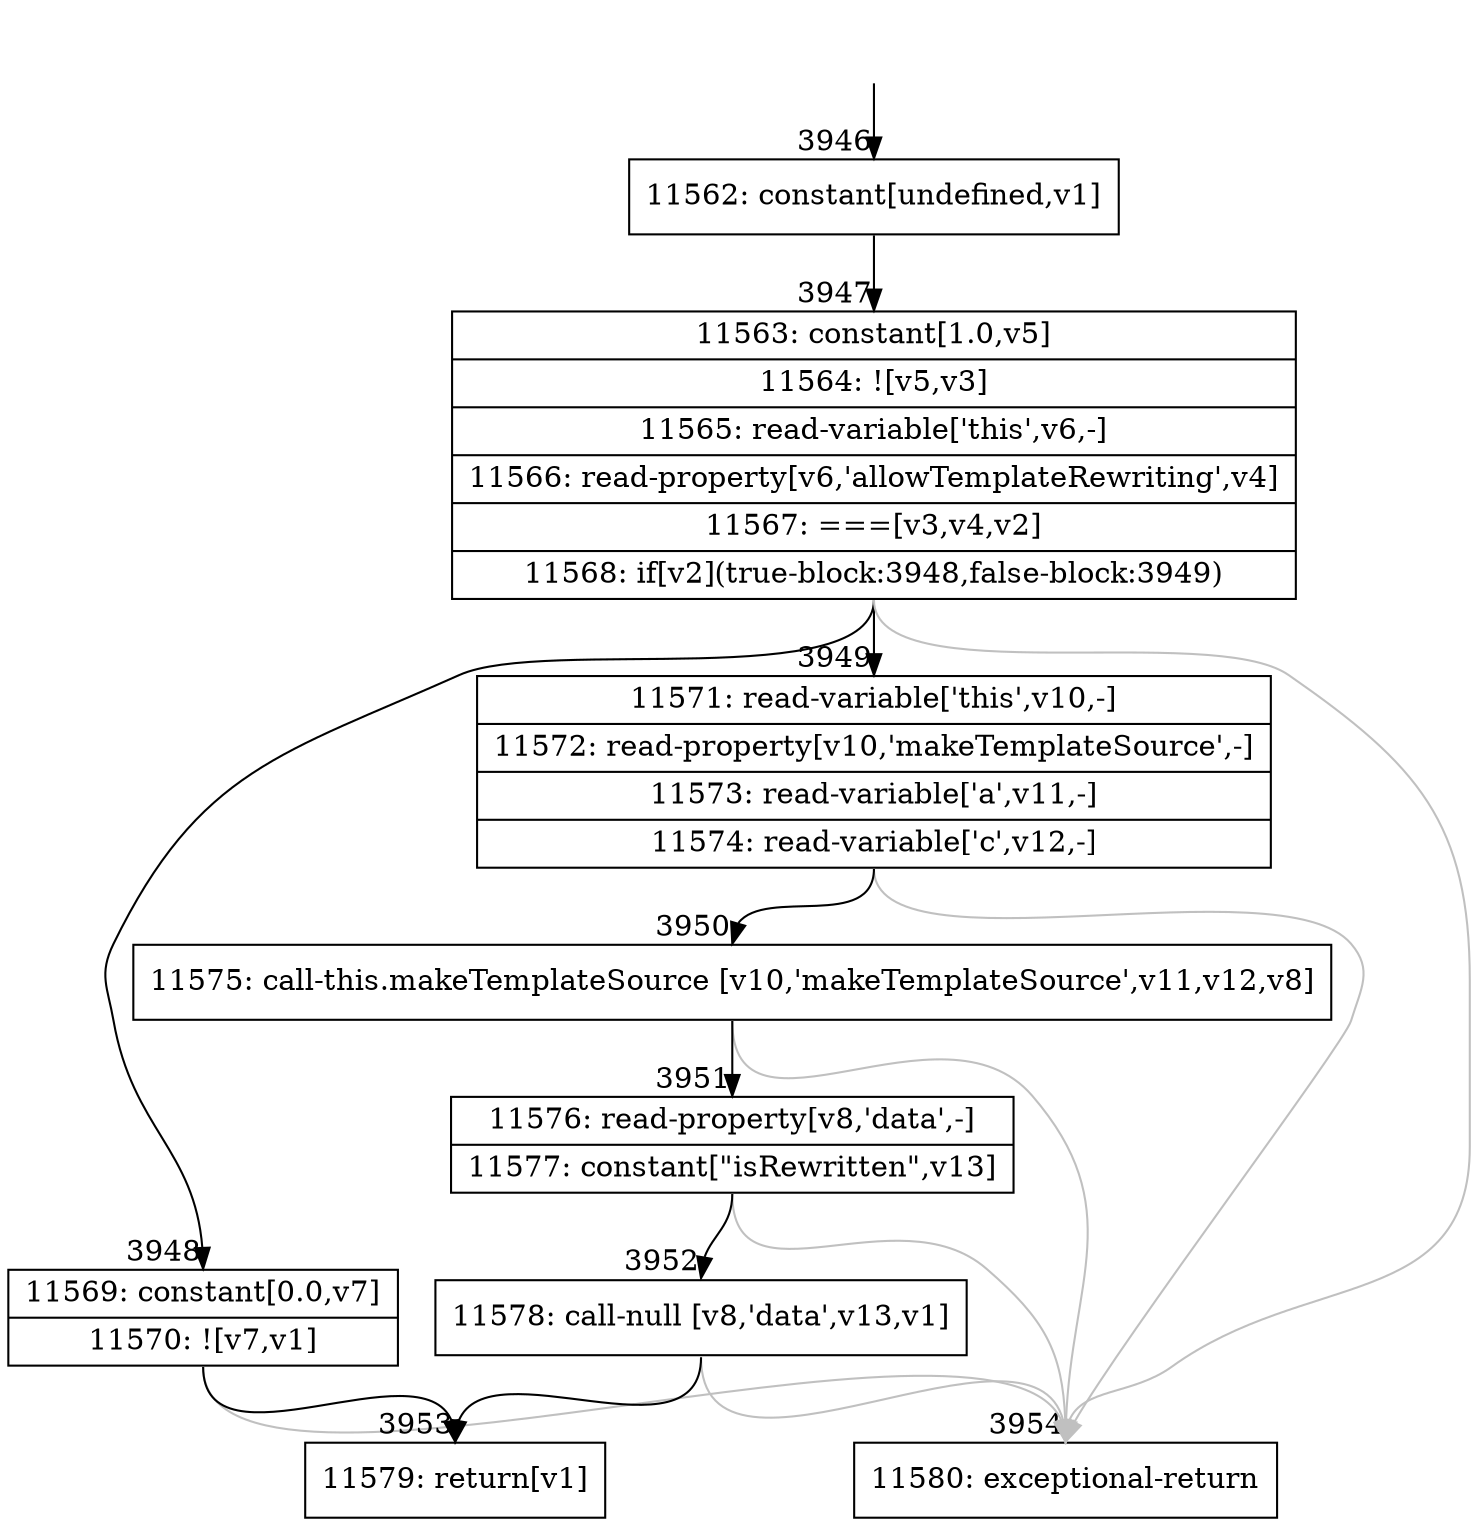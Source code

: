 digraph {
rankdir="TD"
BB_entry324[shape=none,label=""];
BB_entry324 -> BB3946 [tailport=s, headport=n, headlabel="    3946"]
BB3946 [shape=record label="{11562: constant[undefined,v1]}" ] 
BB3946 -> BB3947 [tailport=s, headport=n, headlabel="      3947"]
BB3947 [shape=record label="{11563: constant[1.0,v5]|11564: ![v5,v3]|11565: read-variable['this',v6,-]|11566: read-property[v6,'allowTemplateRewriting',v4]|11567: ===[v3,v4,v2]|11568: if[v2](true-block:3948,false-block:3949)}" ] 
BB3947 -> BB3948 [tailport=s, headport=n, headlabel="      3948"]
BB3947 -> BB3949 [tailport=s, headport=n, headlabel="      3949"]
BB3947 -> BB3954 [tailport=s, headport=n, color=gray, headlabel="      3954"]
BB3948 [shape=record label="{11569: constant[0.0,v7]|11570: ![v7,v1]}" ] 
BB3948 -> BB3953 [tailport=s, headport=n, headlabel="      3953"]
BB3948 -> BB3954 [tailport=s, headport=n, color=gray]
BB3949 [shape=record label="{11571: read-variable['this',v10,-]|11572: read-property[v10,'makeTemplateSource',-]|11573: read-variable['a',v11,-]|11574: read-variable['c',v12,-]}" ] 
BB3949 -> BB3950 [tailport=s, headport=n, headlabel="      3950"]
BB3949 -> BB3954 [tailport=s, headport=n, color=gray]
BB3950 [shape=record label="{11575: call-this.makeTemplateSource [v10,'makeTemplateSource',v11,v12,v8]}" ] 
BB3950 -> BB3951 [tailport=s, headport=n, headlabel="      3951"]
BB3950 -> BB3954 [tailport=s, headport=n, color=gray]
BB3951 [shape=record label="{11576: read-property[v8,'data',-]|11577: constant[\"isRewritten\",v13]}" ] 
BB3951 -> BB3952 [tailport=s, headport=n, headlabel="      3952"]
BB3951 -> BB3954 [tailport=s, headport=n, color=gray]
BB3952 [shape=record label="{11578: call-null [v8,'data',v13,v1]}" ] 
BB3952 -> BB3953 [tailport=s, headport=n]
BB3952 -> BB3954 [tailport=s, headport=n, color=gray]
BB3953 [shape=record label="{11579: return[v1]}" ] 
BB3954 [shape=record label="{11580: exceptional-return}" ] 
}
